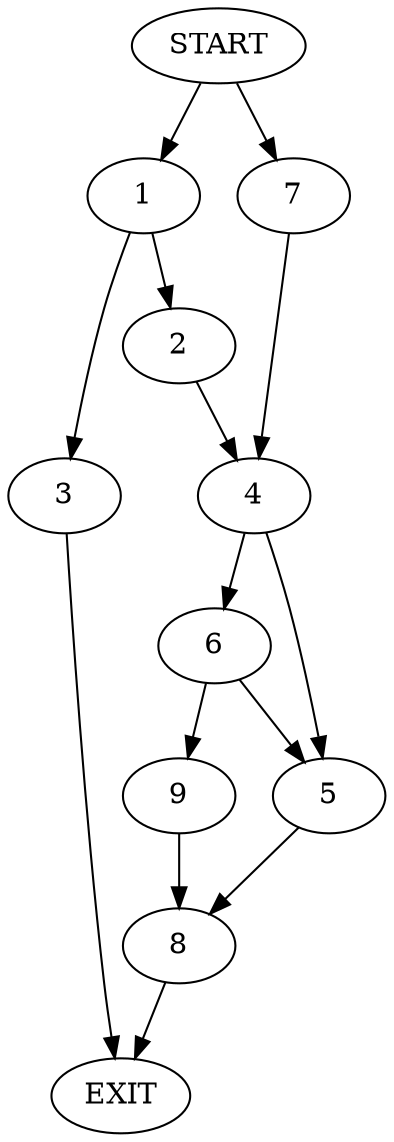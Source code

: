 digraph {
0 [label="START"]
10 [label="EXIT"]
0 -> 1
1 -> 2
1 -> 3
3 -> 10
2 -> 4
4 -> 5
4 -> 6
0 -> 7
7 -> 4
5 -> 8
6 -> 5
6 -> 9
9 -> 8
8 -> 10
}
